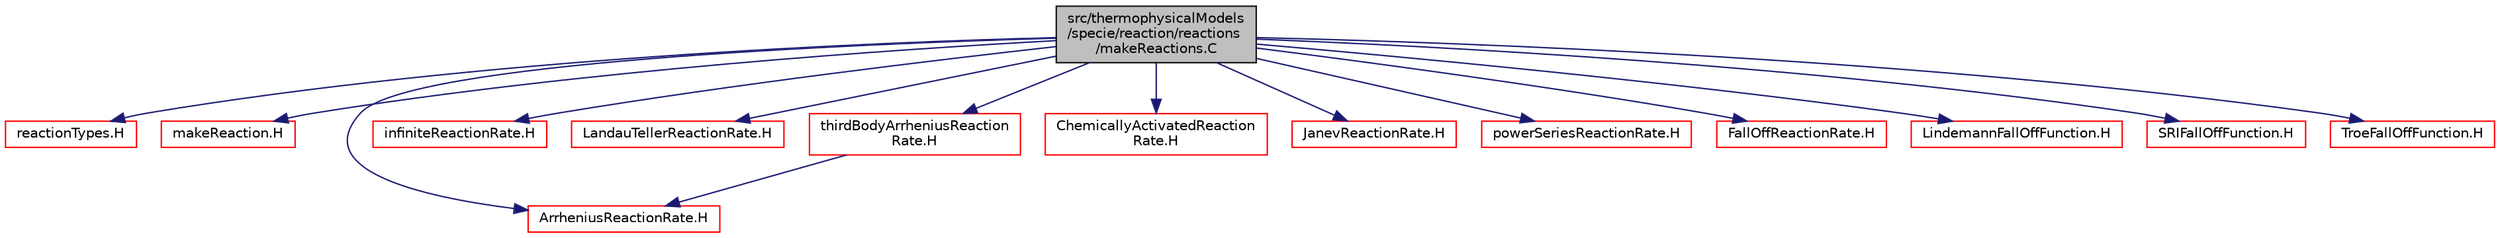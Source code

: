 digraph "src/thermophysicalModels/specie/reaction/reactions/makeReactions.C"
{
  bgcolor="transparent";
  edge [fontname="Helvetica",fontsize="10",labelfontname="Helvetica",labelfontsize="10"];
  node [fontname="Helvetica",fontsize="10",shape=record];
  Node1 [label="src/thermophysicalModels\l/specie/reaction/reactions\l/makeReactions.C",height=0.2,width=0.4,color="black", fillcolor="grey75", style="filled", fontcolor="black"];
  Node1 -> Node2 [color="midnightblue",fontsize="10",style="solid",fontname="Helvetica"];
  Node2 [label="reactionTypes.H",height=0.2,width=0.4,color="red",URL="$a10287.html",tooltip="Type definitions for reactions. "];
  Node1 -> Node3 [color="midnightblue",fontsize="10",style="solid",fontname="Helvetica"];
  Node3 [label="makeReaction.H",height=0.2,width=0.4,color="red",URL="$a10318.html",tooltip="Macros for instantiating reactions on given thermo packages. "];
  Node1 -> Node4 [color="midnightblue",fontsize="10",style="solid",fontname="Helvetica"];
  Node4 [label="ArrheniusReactionRate.H",height=0.2,width=0.4,color="red",URL="$a10289.html"];
  Node1 -> Node5 [color="midnightblue",fontsize="10",style="solid",fontname="Helvetica"];
  Node5 [label="infiniteReactionRate.H",height=0.2,width=0.4,color="red",URL="$a10301.html"];
  Node1 -> Node6 [color="midnightblue",fontsize="10",style="solid",fontname="Helvetica"];
  Node6 [label="LandauTellerReactionRate.H",height=0.2,width=0.4,color="red",URL="$a10305.html"];
  Node1 -> Node7 [color="midnightblue",fontsize="10",style="solid",fontname="Helvetica"];
  Node7 [label="thirdBodyArrheniusReaction\lRate.H",height=0.2,width=0.4,color="red",URL="$a10311.html"];
  Node7 -> Node4 [color="midnightblue",fontsize="10",style="solid",fontname="Helvetica"];
  Node1 -> Node8 [color="midnightblue",fontsize="10",style="solid",fontname="Helvetica"];
  Node8 [label="ChemicallyActivatedReaction\lRate.H",height=0.2,width=0.4,color="red",URL="$a10291.html"];
  Node1 -> Node9 [color="midnightblue",fontsize="10",style="solid",fontname="Helvetica"];
  Node9 [label="JanevReactionRate.H",height=0.2,width=0.4,color="red",URL="$a10303.html"];
  Node1 -> Node10 [color="midnightblue",fontsize="10",style="solid",fontname="Helvetica"];
  Node10 [label="powerSeriesReactionRate.H",height=0.2,width=0.4,color="red",URL="$a10309.html"];
  Node1 -> Node11 [color="midnightblue",fontsize="10",style="solid",fontname="Helvetica"];
  Node11 [label="FallOffReactionRate.H",height=0.2,width=0.4,color="red",URL="$a10299.html"];
  Node1 -> Node12 [color="midnightblue",fontsize="10",style="solid",fontname="Helvetica"];
  Node12 [label="LindemannFallOffFunction.H",height=0.2,width=0.4,color="red",URL="$a10293.html"];
  Node1 -> Node13 [color="midnightblue",fontsize="10",style="solid",fontname="Helvetica"];
  Node13 [label="SRIFallOffFunction.H",height=0.2,width=0.4,color="red",URL="$a10295.html"];
  Node1 -> Node14 [color="midnightblue",fontsize="10",style="solid",fontname="Helvetica"];
  Node14 [label="TroeFallOffFunction.H",height=0.2,width=0.4,color="red",URL="$a10297.html"];
}
